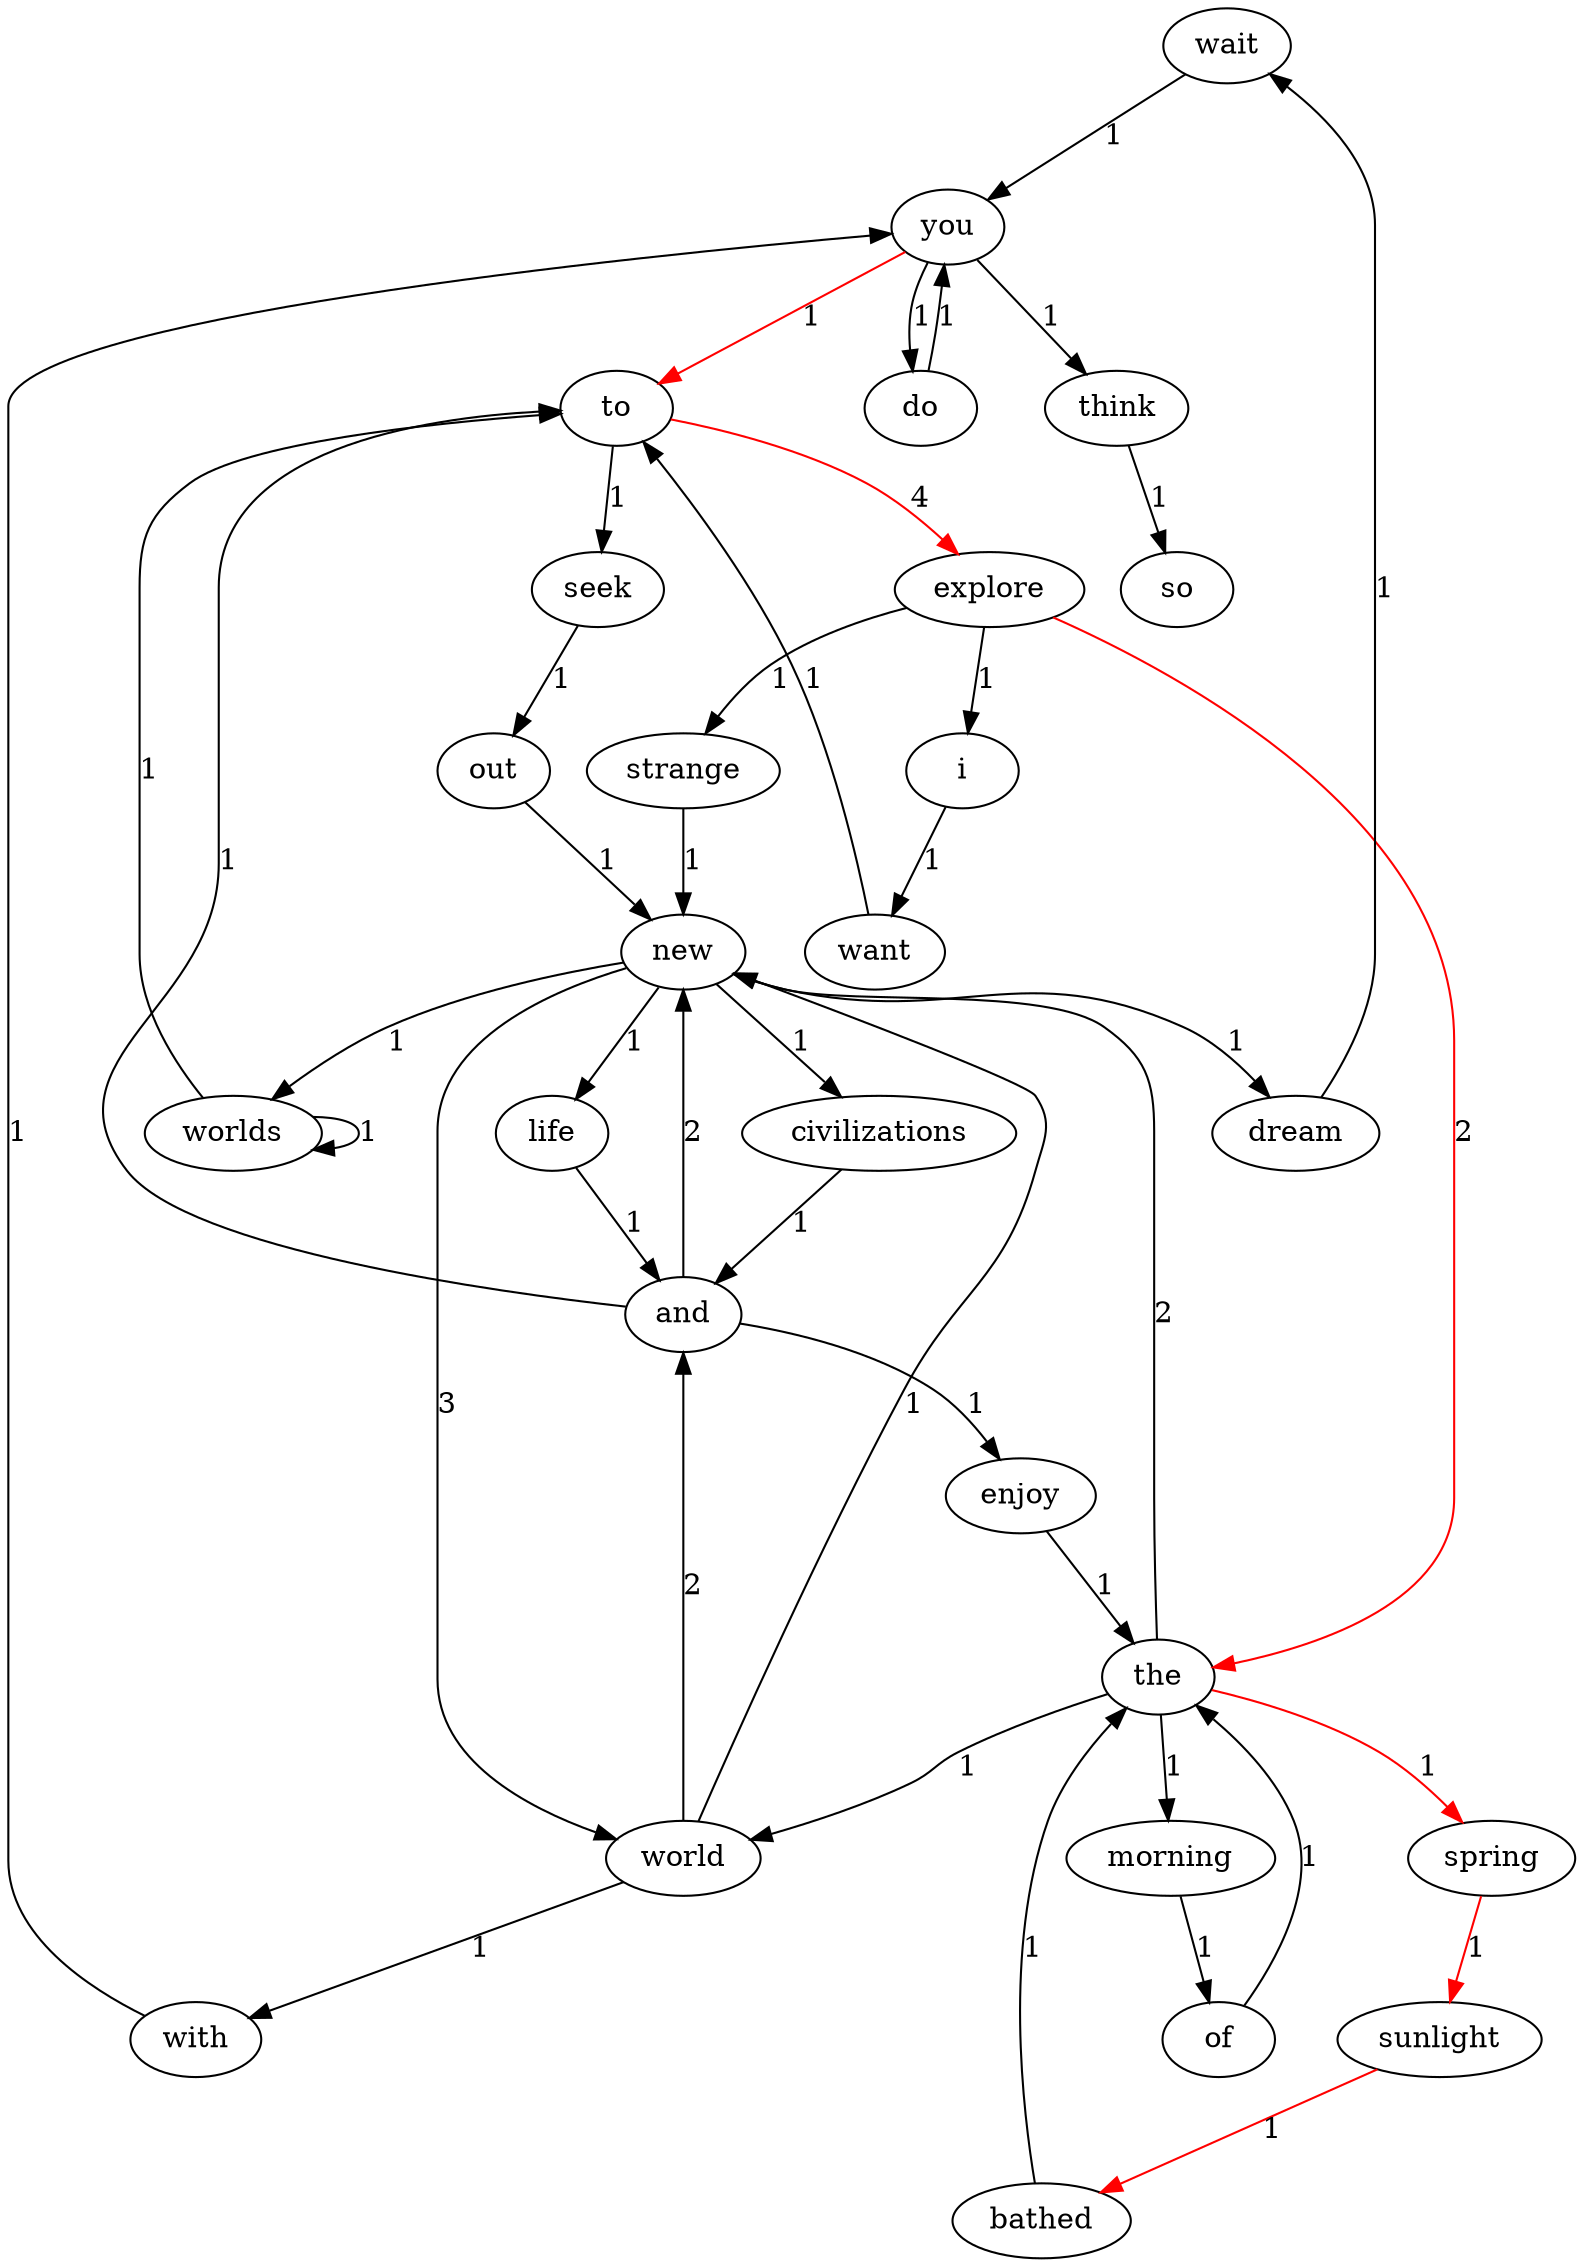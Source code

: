 digraph G {
  "wait";
  "worlds";
  "enjoy";
  "do";
  "seek";
  "life";
  "out";
  "spring";
  "world";
  "and";
  "of";
  "bathed";
  "civilizations";
  "you";
  "think";
  "new";
  "explore";
  "want";
  "i";
  "strange";
  "morning";
  "the";
  "with";
  "sunlight";
  "dream";
  "to";
  "wait" -> "you" [label="1",color="black"];
  "worlds" -> "worlds" [label="1",color="black"];
  "worlds" -> "to" [label="1",color="black"];
  "enjoy" -> "the" [label="1",color="black"];
  "do" -> "you" [label="1",color="black"];
  "seek" -> "out" [label="1",color="black"];
  "life" -> "and" [label="1",color="black"];
  "out" -> "new" [label="1",color="black"];
  "spring" -> "sunlight" [label="1",color="red"];
  "world" -> "with" [label="1",color="black"];
  "world" -> "new" [label="1",color="black"];
  "world" -> "and" [label="2",color="black"];
  "and" -> "new" [label="2",color="black"];
  "and" -> "enjoy" [label="1",color="black"];
  "and" -> "to" [label="1",color="black"];
  "of" -> "the" [label="1",color="black"];
  "bathed" -> "the" [label="1",color="black"];
  "civilizations" -> "and" [label="1",color="black"];
  "you" -> "think" [label="1",color="black"];
  "you" -> "do" [label="1",color="black"];
  "you" -> "to" [label="1",color="red"];
  "think" -> "so" [label="1",color="black"];
  "new" -> "world" [label="3",color="black"];
  "new" -> "worlds" [label="1",color="black"];
  "new" -> "dream" [label="1",color="black"];
  "new" -> "civilizations" [label="1",color="black"];
  "new" -> "life" [label="1",color="black"];
  "explore" -> "the" [label="2",color="red"];
  "explore" -> "i" [label="1",color="black"];
  "explore" -> "strange" [label="1",color="black"];
  "want" -> "to" [label="1",color="black"];
  "i" -> "want" [label="1",color="black"];
  "strange" -> "new" [label="1",color="black"];
  "morning" -> "of" [label="1",color="black"];
  "the" -> "spring" [label="1",color="red"];
  "the" -> "new" [label="2",color="black"];
  "the" -> "world" [label="1",color="black"];
  "the" -> "morning" [label="1",color="black"];
  "with" -> "you" [label="1",color="black"];
  "sunlight" -> "bathed" [label="1",color="red"];
  "dream" -> "wait" [label="1",color="black"];
  "to" -> "explore" [label="4",color="red"];
  "to" -> "seek" [label="1",color="black"];
}